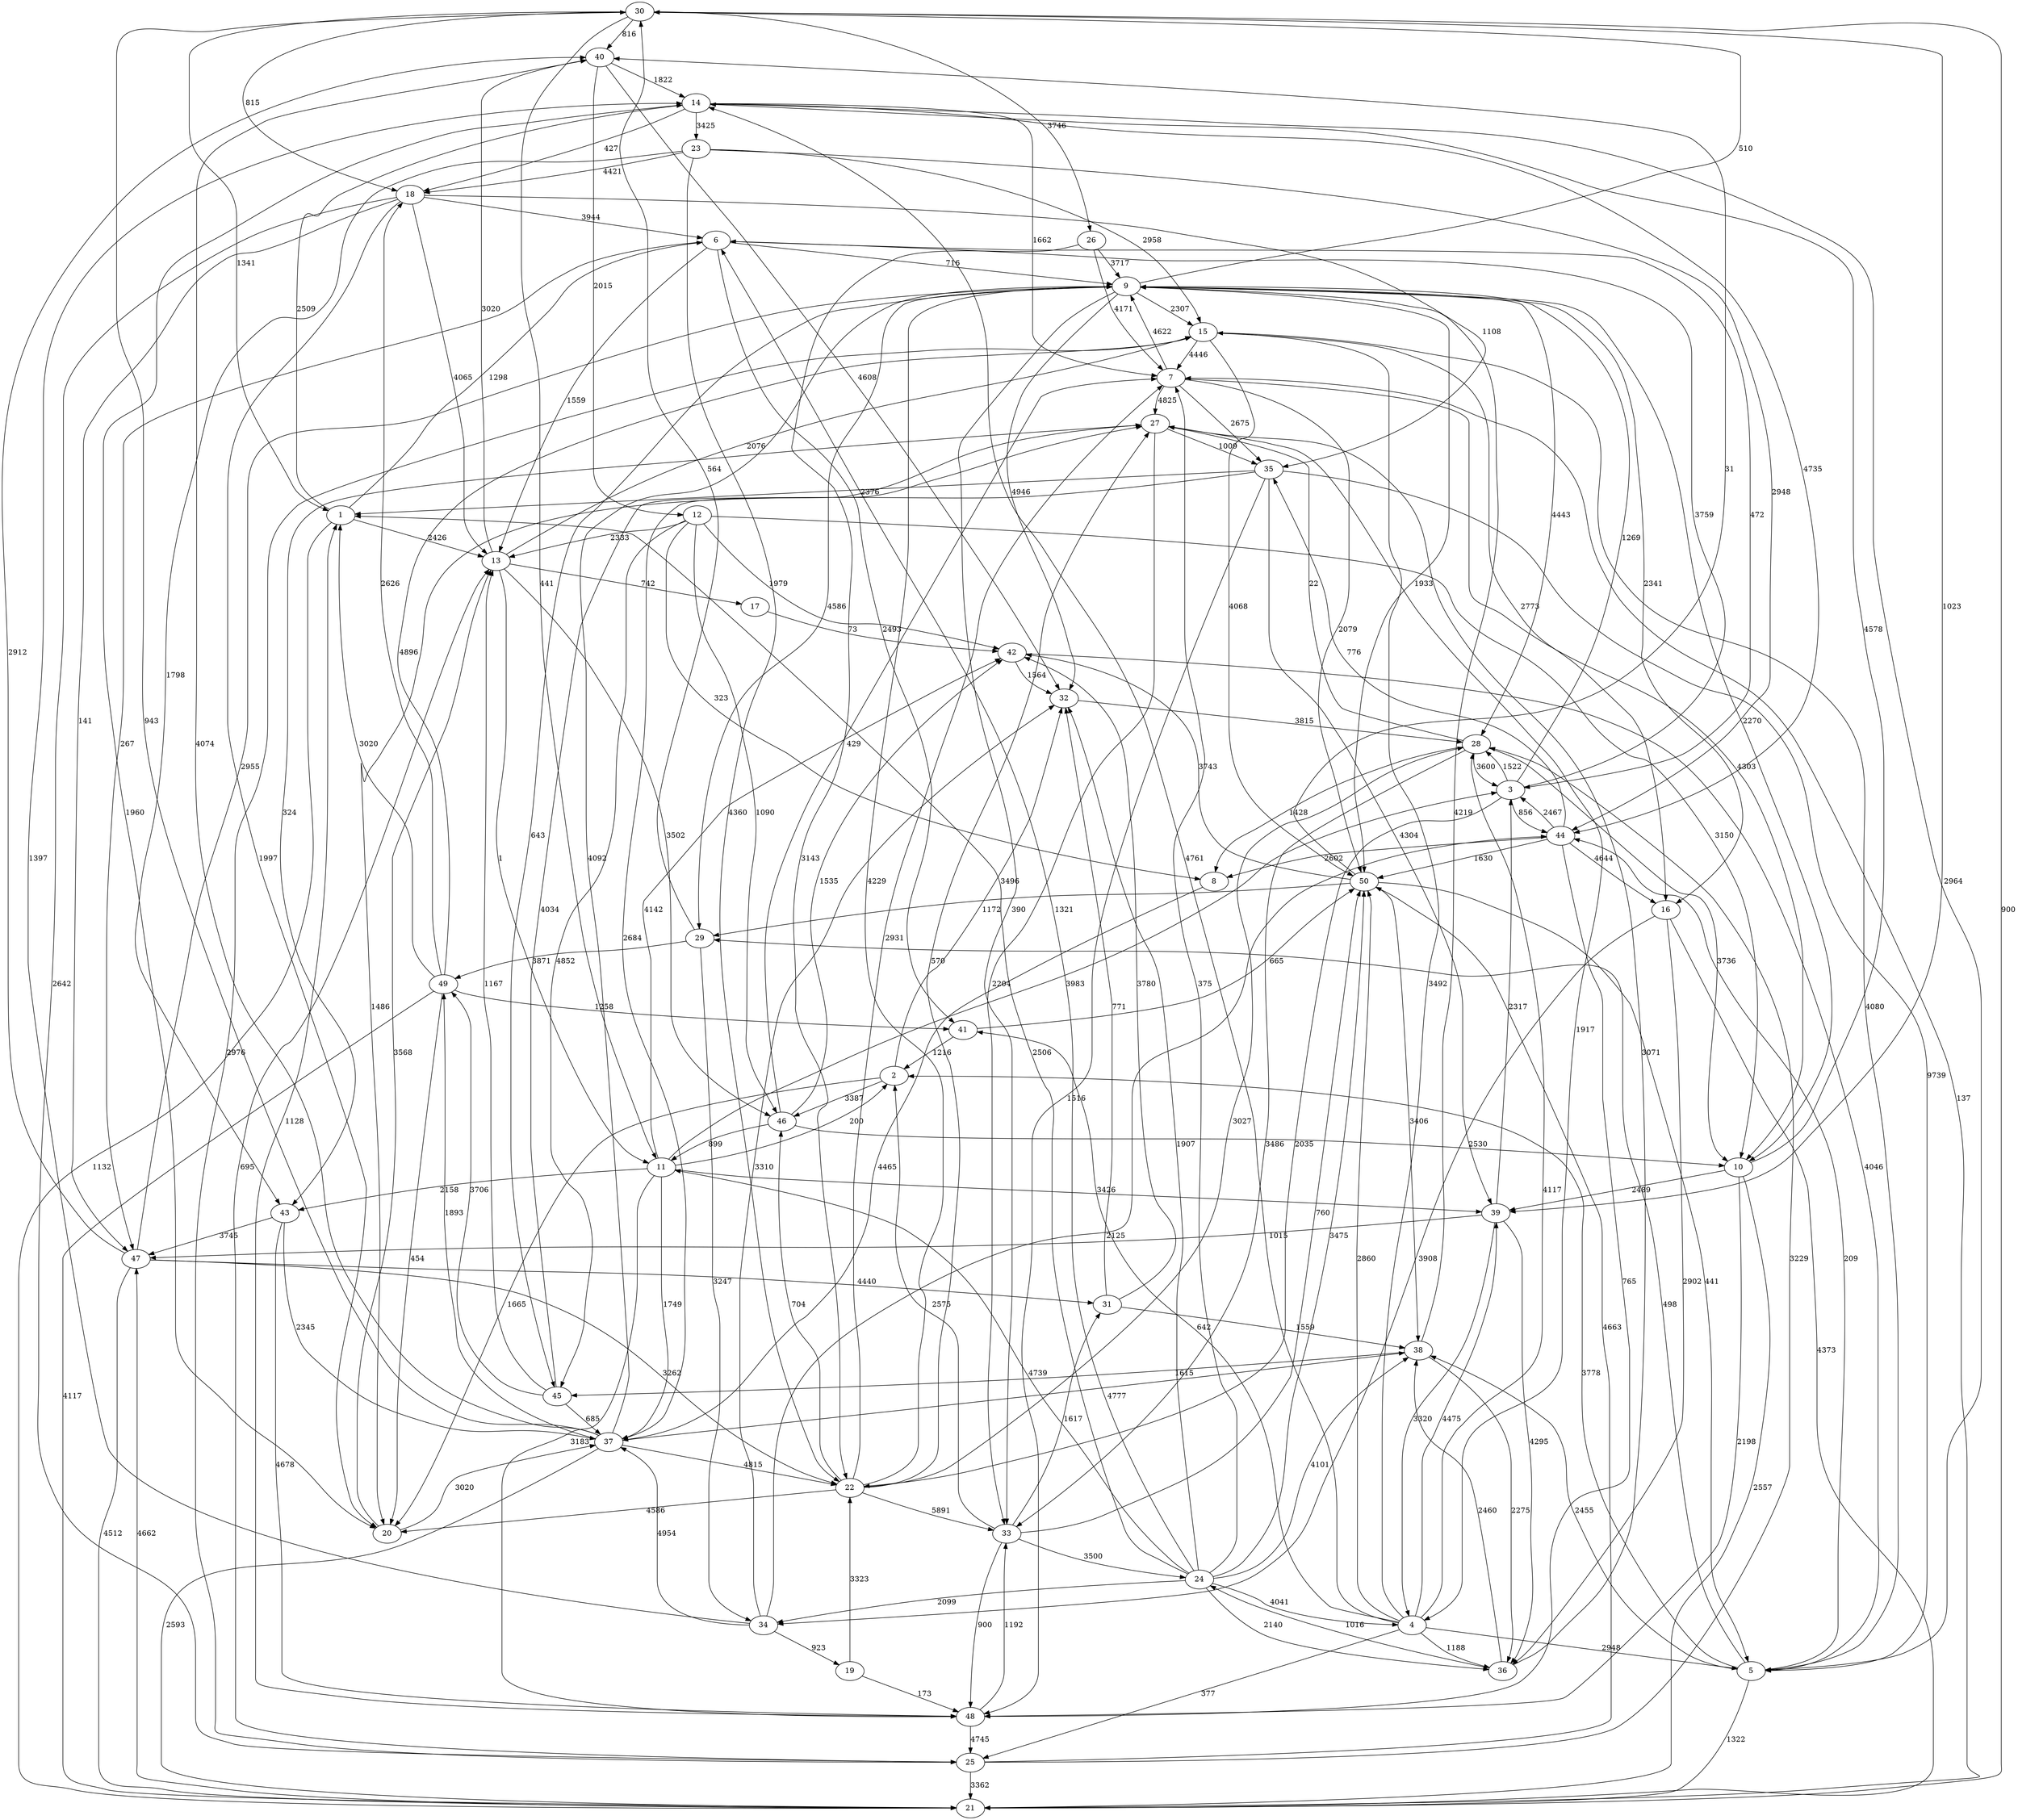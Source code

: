 strict digraph  {
	30 -> 40	 [label=816];
	30 -> 26	 [label=3746];
	30 -> 1	 [label=1341];
	30 -> 18	 [label=815];
	30 -> 39	 [label=1023];
	30 -> 11	 [label=441];
	40 -> 14	 [label=1822];
	40 -> 12	 [label=2015];
	40 -> 32	 [label=4608];
	26 -> 9	 [label=3717];
	26 -> 22	 [label=3143];
	26 -> 7	 [label=4171];
	1 -> 14	 [label=2509];
	1 -> 21	 [label=1132];
	1 -> 6	 [label=1298];
	1 -> 13	 [label=2426];
	18 -> 20	 [label=1997];
	18 -> 6	 [label=3944];
	18 -> 47	 [label=141];
	18 -> 13	 [label=4065];
	18 -> 35	 [label=1108];
	18 -> 25	 [label=2642];
	39 -> 36	 [label=4295];
	39 -> 3	 [label=2317];
	39 -> 47	 [label=1015];
	39 -> 4	 [label=3320];
	11 -> 39	 [label=3426];
	11 -> 2	 [label=200];
	11 -> 37	 [label=1749];
	11 -> 3	 [label=3983];
	11 -> 48	 [label=3183];
	11 -> 42	 [label=4142];
	11 -> 43	 [label=2158];
	14 -> 18	 [label=427];
	14 -> 5	 [label=2964];
	14 -> 44	 [label=4735];
	14 -> 20	 [label=1960];
	14 -> 23	 [label=3425];
	14 -> 7	 [label=1662];
	12 -> 46	 [label=1090];
	12 -> 13	 [label=2333];
	12 -> 10	 [label=3150];
	12 -> 45	 [label=4852];
	12 -> 8	 [label=323];
	12 -> 42	 [label=1979];
	32 -> 28	 [label=3815];
	5 -> 2	 [label=3778];
	5 -> 38	 [label=2455];
	5 -> 44	 [label=209];
	5 -> 29	 [label=498];
	5 -> 21	 [label=1322];
	2 -> 32	 [label=3496];
	2 -> 20	 [label=1665];
	2 -> 46	 [label=3387];
	38 -> 36	 [label=2275];
	38 -> 9	 [label=4219];
	38 -> 45	 [label=1615];
	44 -> 16	 [label=4644];
	44 -> 3	 [label=2467];
	44 -> 50	 [label=1630];
	44 -> 48	 [label=765];
	44 -> 8	 [label=2602];
	44 -> 35	 [label=776];
	29 -> 30	 [label=564];
	29 -> 34	 [label=3247];
	29 -> 49	 [label=3871];
	21 -> 30	 [label=900];
	21 -> 47	 [label=4662];
	21 -> 7	 [label=137];
	20 -> 37	 [label=3020];
	20 -> 13	 [label=3568];
	46 -> 11	 [label=899];
	46 -> 10	 [label=2530];
	46 -> 42	 [label=1535];
	46 -> 7	 [label=429];
	16 -> 21	 [label=4373];
	16 -> 34	 [label=3908];
	16 -> 36	 [label=2902];
	34 -> 14	 [label=1397];
	34 -> 32	 [label=3310];
	34 -> 44	 [label=2125];
	34 -> 19	 [label=923];
	34 -> 37	 [label=4954];
	36 -> 38	 [label=2460];
	36 -> 27	 [label=3071];
	36 -> 24	 [label=1016];
	19 -> 48	 [label=173];
	19 -> 22	 [label=3323];
	37 -> 30	 [label=943];
	37 -> 40	 [label=4074];
	37 -> 38	 [label=4777];
	37 -> 21	 [label=2593];
	37 -> 9	 [label=4092];
	37 -> 22	 [label=4815];
	37 -> 27	 [label=2684];
	37 -> 49	 [label=1893];
	6 -> 9	 [label=716];
	6 -> 3	 [label=472];
	6 -> 41	 [label=2493];
	6 -> 47	 [label=267];
	6 -> 13	 [label=1559];
	9 -> 30	 [label=510];
	9 -> 32	 [label=4946];
	9 -> 29	 [label=4586];
	9 -> 16	 [label=2341];
	9 -> 28	 [label=4443];
	9 -> 33	 [label=390];
	9 -> 10	 [label=2270];
	9 -> 50	 [label=1933];
	9 -> 45	 [label=643];
	9 -> 15	 [label=2307];
	3 -> 44	 [label=856];
	3 -> 6	 [label=3759];
	3 -> 9	 [label=1269];
	3 -> 28	 [label=1522];
	3 -> 22	 [label=2035];
	41 -> 2	 [label=1216];
	41 -> 50	 [label=665];
	47 -> 40	 [label=2912];
	47 -> 21	 [label=4512];
	47 -> 9	 [label=2955];
	47 -> 31	 [label=4440];
	47 -> 22	 [label=3262];
	13 -> 40	 [label=3020];
	13 -> 11	 [label=1];
	13 -> 46	 [label=3502];
	13 -> 15	 [label=2076];
	13 -> 17	 [label=742];
	28 -> 3	 [label=3600];
	28 -> 33	 [label=3486];
	28 -> 10	 [label=3736];
	28 -> 8	 [label=1428];
	28 -> 27	 [label=22];
	33 -> 2	 [label=2575];
	33 -> 50	 [label=760];
	33 -> 48	 [label=900];
	33 -> 31	 [label=1617];
	33 -> 24	 [label=3500];
	10 -> 39	 [label=2489];
	10 -> 14	 [label=4578];
	10 -> 21	 [label=2557];
	10 -> 48	 [label=2198];
	50 -> 40	 [label=31];
	50 -> 5	 [label=441];
	50 -> 38	 [label=3406];
	50 -> 29	 [label=1172];
	50 -> 42	 [label=3743];
	45 -> 37	 [label=685];
	45 -> 13	 [label=1167];
	45 -> 27	 [label=4034];
	45 -> 49	 [label=3706];
	15 -> 5	 [label=4080];
	15 -> 16	 [label=2773];
	15 -> 50	 [label=4068];
	15 -> 25	 [label=2976];
	15 -> 7	 [label=4446];
	48 -> 1	 [label=1128];
	48 -> 33	 [label=1192];
	48 -> 25	 [label=4745];
	8 -> 37	 [label=4465];
	35 -> 1	 [label=2376];
	35 -> 39	 [label=4304];
	35 -> 5	 [label=9739];
	35 -> 20	 [label=1486];
	35 -> 48	 [label=1516];
	25 -> 21	 [label=3362];
	25 -> 13	 [label=695];
	25 -> 28	 [label=3229];
	25 -> 50	 [label=4663];
	31 -> 32	 [label=771];
	31 -> 38	 [label=1559];
	31 -> 42	 [label=3780];
	42 -> 32	 [label=1564];
	42 -> 5	 [label=4046];
	23 -> 18	 [label=4421];
	23 -> 44	 [label=2948];
	23 -> 15	 [label=2958];
	23 -> 22	 [label=4360];
	23 -> 43	 [label=1798];
	22 -> 20	 [label=4586];
	22 -> 46	 [label=704];
	22 -> 9	 [label=4229];
	22 -> 28	 [label=3027];
	22 -> 33	 [label=5891];
	22 -> 27	 [label=570];
	22 -> 7	 [label=2931];
	43 -> 37	 [label=2345];
	43 -> 47	 [label=3745];
	43 -> 48	 [label=4678];
	27 -> 33	 [label=2204];
	27 -> 35	 [label=1009];
	27 -> 43	 [label=324];
	27 -> 4	 [label=1917];
	49 -> 1	 [label=3020];
	49 -> 18	 [label=2626];
	49 -> 21	 [label=4117];
	49 -> 20	 [label=454];
	49 -> 41	 [label=1258];
	49 -> 15	 [label=4896];
	7 -> 9	 [label=4622];
	7 -> 10	 [label=4303];
	7 -> 50	 [label=2079];
	7 -> 35	 [label=2675];
	7 -> 27	 [label=4825];
	17 -> 42	 [label=73];
	24 -> 1	 [label=2506];
	24 -> 11	 [label=4739];
	24 -> 32	 [label=1907];
	24 -> 38	 [label=4101];
	24 -> 34	 [label=2099];
	24 -> 36	 [label=2140];
	24 -> 6	 [label=1321];
	24 -> 50	 [label=3475];
	24 -> 7	 [label=375];
	24 -> 4	 [label=4041];
	4 -> 39	 [label=4475];
	4 -> 14	 [label=4761];
	4 -> 5	 [label=2948];
	4 -> 36	 [label=1188];
	4 -> 41	 [label=642];
	4 -> 28	 [label=4117];
	4 -> 50	 [label=2860];
	4 -> 15	 [label=3492];
	4 -> 25	 [label=377];
}
